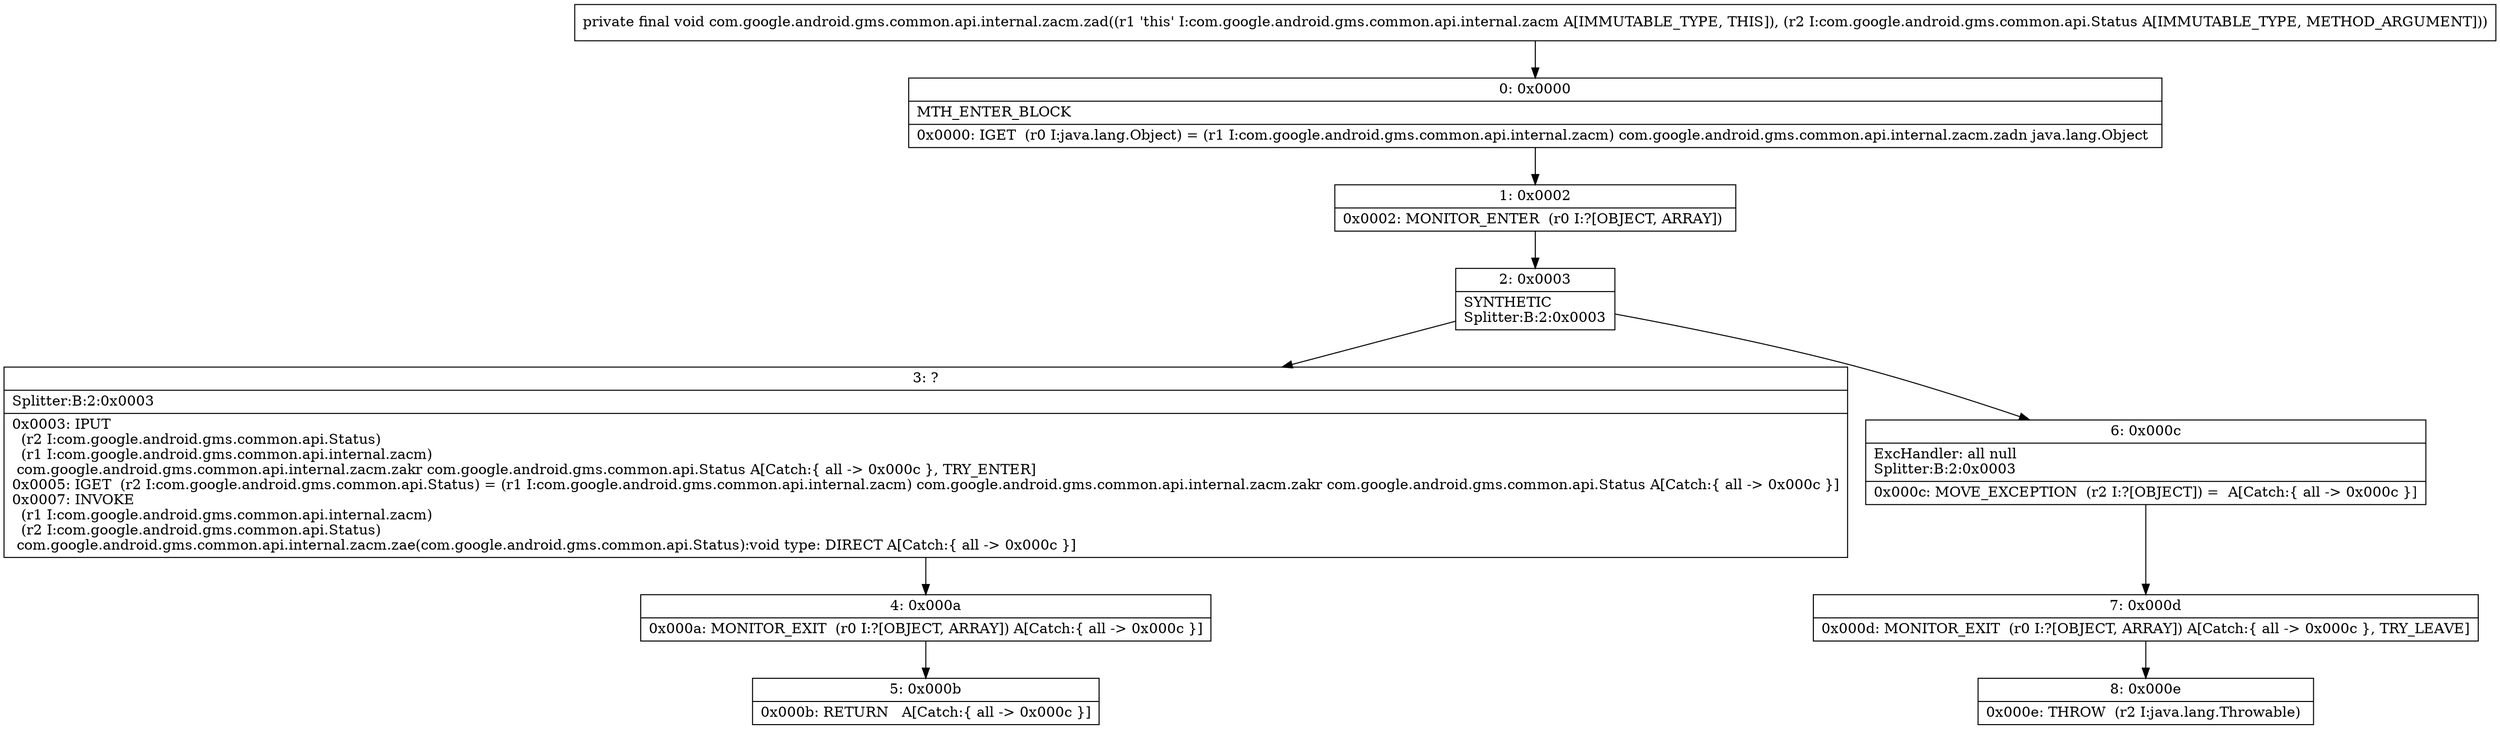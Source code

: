 digraph "CFG forcom.google.android.gms.common.api.internal.zacm.zad(Lcom\/google\/android\/gms\/common\/api\/Status;)V" {
Node_0 [shape=record,label="{0\:\ 0x0000|MTH_ENTER_BLOCK\l|0x0000: IGET  (r0 I:java.lang.Object) = (r1 I:com.google.android.gms.common.api.internal.zacm) com.google.android.gms.common.api.internal.zacm.zadn java.lang.Object \l}"];
Node_1 [shape=record,label="{1\:\ 0x0002|0x0002: MONITOR_ENTER  (r0 I:?[OBJECT, ARRAY]) \l}"];
Node_2 [shape=record,label="{2\:\ 0x0003|SYNTHETIC\lSplitter:B:2:0x0003\l}"];
Node_3 [shape=record,label="{3\:\ ?|Splitter:B:2:0x0003\l|0x0003: IPUT  \l  (r2 I:com.google.android.gms.common.api.Status)\l  (r1 I:com.google.android.gms.common.api.internal.zacm)\l com.google.android.gms.common.api.internal.zacm.zakr com.google.android.gms.common.api.Status A[Catch:\{ all \-\> 0x000c \}, TRY_ENTER]\l0x0005: IGET  (r2 I:com.google.android.gms.common.api.Status) = (r1 I:com.google.android.gms.common.api.internal.zacm) com.google.android.gms.common.api.internal.zacm.zakr com.google.android.gms.common.api.Status A[Catch:\{ all \-\> 0x000c \}]\l0x0007: INVOKE  \l  (r1 I:com.google.android.gms.common.api.internal.zacm)\l  (r2 I:com.google.android.gms.common.api.Status)\l com.google.android.gms.common.api.internal.zacm.zae(com.google.android.gms.common.api.Status):void type: DIRECT A[Catch:\{ all \-\> 0x000c \}]\l}"];
Node_4 [shape=record,label="{4\:\ 0x000a|0x000a: MONITOR_EXIT  (r0 I:?[OBJECT, ARRAY]) A[Catch:\{ all \-\> 0x000c \}]\l}"];
Node_5 [shape=record,label="{5\:\ 0x000b|0x000b: RETURN   A[Catch:\{ all \-\> 0x000c \}]\l}"];
Node_6 [shape=record,label="{6\:\ 0x000c|ExcHandler: all null\lSplitter:B:2:0x0003\l|0x000c: MOVE_EXCEPTION  (r2 I:?[OBJECT]) =  A[Catch:\{ all \-\> 0x000c \}]\l}"];
Node_7 [shape=record,label="{7\:\ 0x000d|0x000d: MONITOR_EXIT  (r0 I:?[OBJECT, ARRAY]) A[Catch:\{ all \-\> 0x000c \}, TRY_LEAVE]\l}"];
Node_8 [shape=record,label="{8\:\ 0x000e|0x000e: THROW  (r2 I:java.lang.Throwable) \l}"];
MethodNode[shape=record,label="{private final void com.google.android.gms.common.api.internal.zacm.zad((r1 'this' I:com.google.android.gms.common.api.internal.zacm A[IMMUTABLE_TYPE, THIS]), (r2 I:com.google.android.gms.common.api.Status A[IMMUTABLE_TYPE, METHOD_ARGUMENT])) }"];
MethodNode -> Node_0;
Node_0 -> Node_1;
Node_1 -> Node_2;
Node_2 -> Node_3;
Node_2 -> Node_6;
Node_3 -> Node_4;
Node_4 -> Node_5;
Node_6 -> Node_7;
Node_7 -> Node_8;
}


